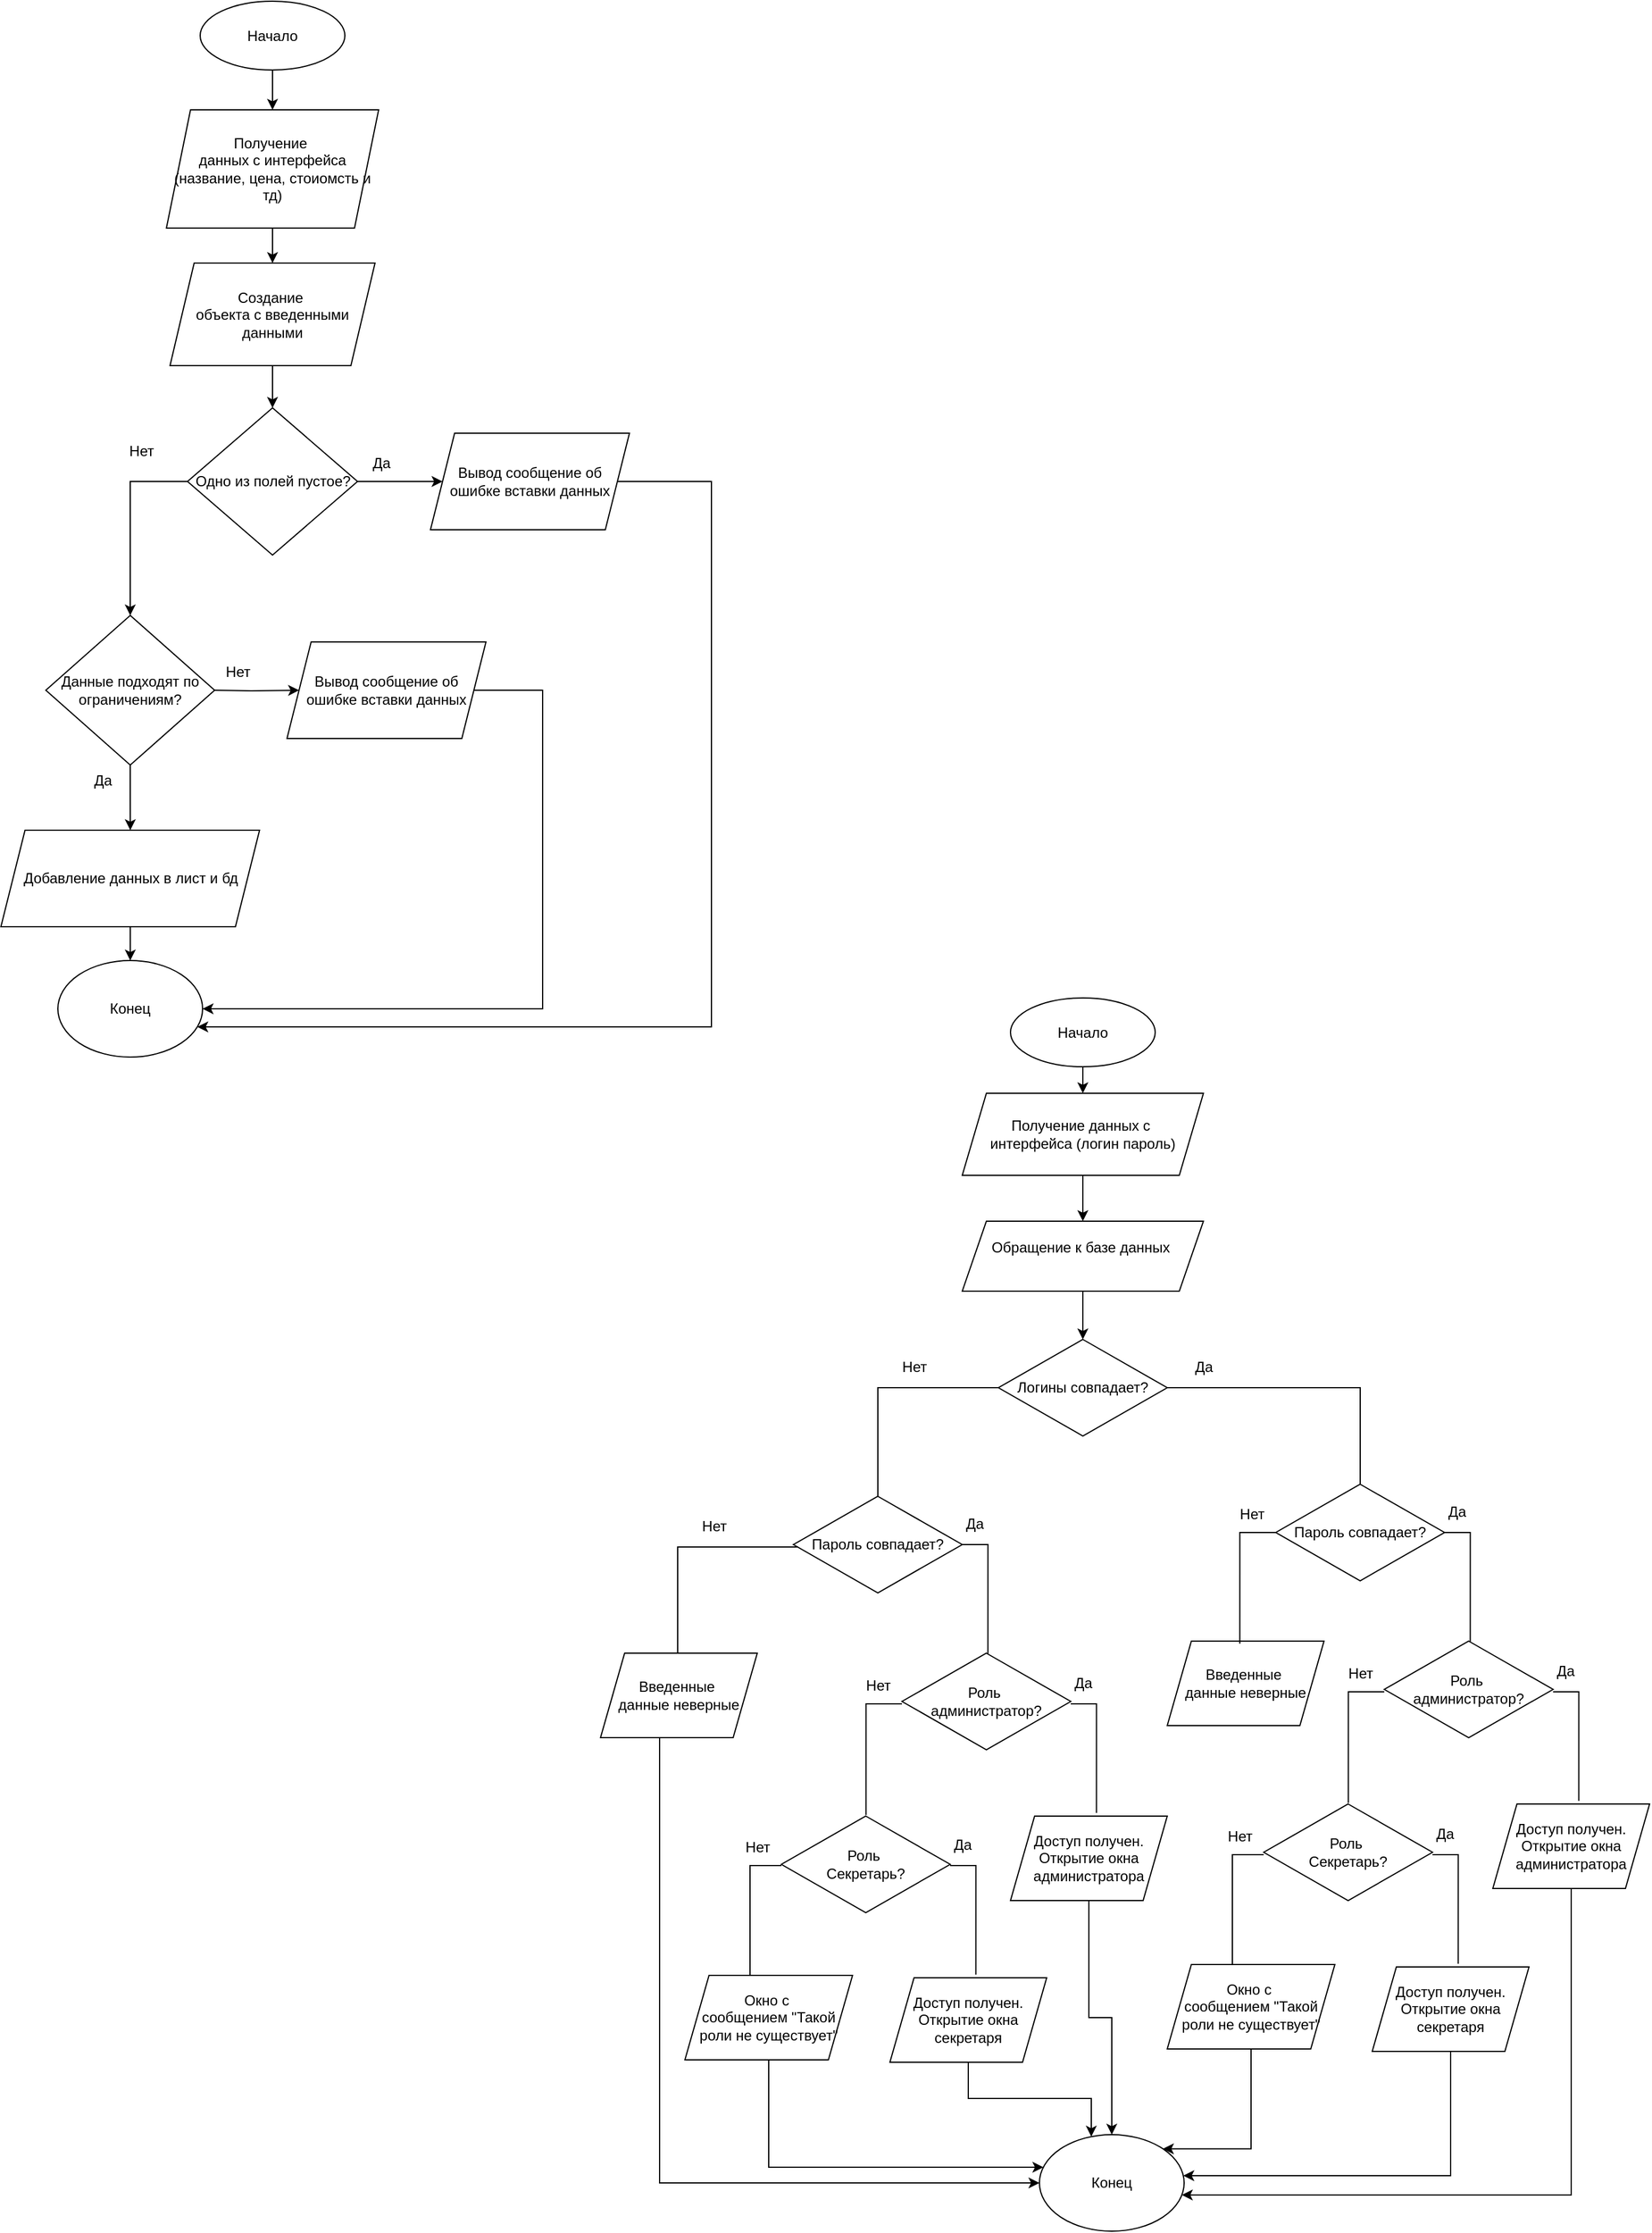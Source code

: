 <mxfile version="24.4.13" type="device">
  <diagram name="Страница — 1" id="YwvoDMw-LIlgML3wR_U1">
    <mxGraphModel dx="2573" dy="2118" grid="0" gridSize="10" guides="1" tooltips="1" connect="1" arrows="1" fold="1" page="1" pageScale="1" pageWidth="827" pageHeight="1169" math="0" shadow="0">
      <root>
        <mxCell id="0" />
        <mxCell id="1" parent="0" />
        <mxCell id="kM9KtF88fWuC9jqxqVmV-1" value="Начало" style="ellipse;whiteSpace=wrap;html=1;" vertex="1" parent="1">
          <mxGeometry x="130" y="-133" width="120" height="57" as="geometry" />
        </mxCell>
        <mxCell id="kM9KtF88fWuC9jqxqVmV-5" value="" style="edgeStyle=orthogonalEdgeStyle;rounded=0;orthogonalLoop=1;jettySize=auto;html=1;" edge="1" parent="1" source="kM9KtF88fWuC9jqxqVmV-2" target="kM9KtF88fWuC9jqxqVmV-4">
          <mxGeometry relative="1" as="geometry" />
        </mxCell>
        <mxCell id="kM9KtF88fWuC9jqxqVmV-2" value="Получение данных с&amp;nbsp;&lt;div&gt;интерфейса (логин пароль)&lt;/div&gt;" style="shape=parallelogram;perimeter=parallelogramPerimeter;whiteSpace=wrap;html=1;fixedSize=1;" vertex="1" parent="1">
          <mxGeometry x="90" y="-54" width="200" height="68" as="geometry" />
        </mxCell>
        <mxCell id="kM9KtF88fWuC9jqxqVmV-3" value="" style="endArrow=classic;html=1;rounded=0;entryX=0.5;entryY=0;entryDx=0;entryDy=0;exitX=0.5;exitY=1;exitDx=0;exitDy=0;" edge="1" parent="1" source="kM9KtF88fWuC9jqxqVmV-1" target="kM9KtF88fWuC9jqxqVmV-2">
          <mxGeometry width="50" height="50" relative="1" as="geometry">
            <mxPoint x="170" y="-190" as="sourcePoint" />
            <mxPoint x="220" y="-240" as="targetPoint" />
          </mxGeometry>
        </mxCell>
        <mxCell id="kM9KtF88fWuC9jqxqVmV-14" style="edgeStyle=orthogonalEdgeStyle;rounded=0;orthogonalLoop=1;jettySize=auto;html=1;entryX=0.5;entryY=0;entryDx=0;entryDy=0;" edge="1" parent="1" source="kM9KtF88fWuC9jqxqVmV-4" target="kM9KtF88fWuC9jqxqVmV-7">
          <mxGeometry relative="1" as="geometry" />
        </mxCell>
        <mxCell id="kM9KtF88fWuC9jqxqVmV-4" value="Обращение к базе данных&amp;nbsp;&lt;div&gt;&lt;br&gt;&lt;/div&gt;" style="shape=parallelogram;perimeter=parallelogramPerimeter;whiteSpace=wrap;html=1;fixedSize=1;" vertex="1" parent="1">
          <mxGeometry x="90" y="52" width="200" height="58" as="geometry" />
        </mxCell>
        <mxCell id="kM9KtF88fWuC9jqxqVmV-11" style="edgeStyle=orthogonalEdgeStyle;rounded=0;orthogonalLoop=1;jettySize=auto;html=1;endArrow=none;endFill=0;" edge="1" parent="1" source="kM9KtF88fWuC9jqxqVmV-7" target="kM9KtF88fWuC9jqxqVmV-8">
          <mxGeometry relative="1" as="geometry">
            <Array as="points">
              <mxPoint x="420" y="190" />
            </Array>
          </mxGeometry>
        </mxCell>
        <mxCell id="kM9KtF88fWuC9jqxqVmV-7" value="Логины совпадает?" style="rhombus;whiteSpace=wrap;html=1;" vertex="1" parent="1">
          <mxGeometry x="120" y="150" width="140" height="80" as="geometry" />
        </mxCell>
        <mxCell id="kM9KtF88fWuC9jqxqVmV-8" value="Пароль совпадает?" style="rhombus;whiteSpace=wrap;html=1;" vertex="1" parent="1">
          <mxGeometry x="350" y="270" width="140" height="80" as="geometry" />
        </mxCell>
        <mxCell id="kM9KtF88fWuC9jqxqVmV-10" style="edgeStyle=orthogonalEdgeStyle;rounded=0;orthogonalLoop=1;jettySize=auto;html=1;entryX=0;entryY=0.5;entryDx=0;entryDy=0;endArrow=none;endFill=0;" edge="1" parent="1" target="kM9KtF88fWuC9jqxqVmV-7">
          <mxGeometry relative="1" as="geometry">
            <mxPoint x="20" y="280" as="sourcePoint" />
            <Array as="points">
              <mxPoint x="20" y="190" />
            </Array>
          </mxGeometry>
        </mxCell>
        <mxCell id="kM9KtF88fWuC9jqxqVmV-12" value="Нет" style="text;html=1;align=center;verticalAlign=middle;resizable=0;points=[];autosize=1;strokeColor=none;fillColor=none;" vertex="1" parent="1">
          <mxGeometry x="30" y="158" width="40" height="30" as="geometry" />
        </mxCell>
        <mxCell id="kM9KtF88fWuC9jqxqVmV-13" value="Да" style="text;html=1;align=center;verticalAlign=middle;resizable=0;points=[];autosize=1;strokeColor=none;fillColor=none;" vertex="1" parent="1">
          <mxGeometry x="270" y="158" width="40" height="30" as="geometry" />
        </mxCell>
        <mxCell id="kM9KtF88fWuC9jqxqVmV-20" value="Нет" style="text;html=1;align=center;verticalAlign=middle;resizable=0;points=[];autosize=1;strokeColor=none;fillColor=none;" vertex="1" parent="1">
          <mxGeometry x="310" y="280" width="40" height="30" as="geometry" />
        </mxCell>
        <mxCell id="kM9KtF88fWuC9jqxqVmV-21" value="Введенные&amp;nbsp;&lt;div&gt;данные неверные&lt;/div&gt;" style="shape=parallelogram;perimeter=parallelogramPerimeter;whiteSpace=wrap;html=1;fixedSize=1;" vertex="1" parent="1">
          <mxGeometry x="260" y="400" width="130" height="70" as="geometry" />
        </mxCell>
        <mxCell id="kM9KtF88fWuC9jqxqVmV-27" value="Пароль совпадает?" style="rhombus;whiteSpace=wrap;html=1;" vertex="1" parent="1">
          <mxGeometry x="-50" y="280" width="140" height="80" as="geometry" />
        </mxCell>
        <mxCell id="kM9KtF88fWuC9jqxqVmV-28" style="edgeStyle=orthogonalEdgeStyle;rounded=0;orthogonalLoop=1;jettySize=auto;html=1;entryX=0;entryY=0.5;entryDx=0;entryDy=0;endArrow=none;endFill=0;" edge="1" parent="1">
          <mxGeometry relative="1" as="geometry">
            <mxPoint x="-146" y="412" as="sourcePoint" />
            <mxPoint x="-46" y="322" as="targetPoint" />
            <Array as="points">
              <mxPoint x="-146" y="322" />
            </Array>
          </mxGeometry>
        </mxCell>
        <mxCell id="kM9KtF88fWuC9jqxqVmV-29" value="Нет" style="text;html=1;align=center;verticalAlign=middle;resizable=0;points=[];autosize=1;strokeColor=none;fillColor=none;" vertex="1" parent="1">
          <mxGeometry x="-136" y="290" width="40" height="30" as="geometry" />
        </mxCell>
        <mxCell id="kM9KtF88fWuC9jqxqVmV-52" style="edgeStyle=orthogonalEdgeStyle;rounded=0;orthogonalLoop=1;jettySize=auto;html=1;entryX=0;entryY=0.5;entryDx=0;entryDy=0;" edge="1" parent="1" source="kM9KtF88fWuC9jqxqVmV-30" target="kM9KtF88fWuC9jqxqVmV-51">
          <mxGeometry relative="1" as="geometry">
            <Array as="points">
              <mxPoint x="-161" y="849" />
            </Array>
          </mxGeometry>
        </mxCell>
        <mxCell id="kM9KtF88fWuC9jqxqVmV-30" value="Введенные&amp;nbsp;&lt;div&gt;данные неверные&lt;/div&gt;" style="shape=parallelogram;perimeter=parallelogramPerimeter;whiteSpace=wrap;html=1;fixedSize=1;" vertex="1" parent="1">
          <mxGeometry x="-210" y="410" width="130" height="70" as="geometry" />
        </mxCell>
        <mxCell id="kM9KtF88fWuC9jqxqVmV-32" style="edgeStyle=orthogonalEdgeStyle;rounded=0;orthogonalLoop=1;jettySize=auto;html=1;entryX=0.856;entryY=0.006;entryDx=0;entryDy=0;entryPerimeter=0;endArrow=none;endFill=0;" edge="1" parent="1" source="kM9KtF88fWuC9jqxqVmV-27">
          <mxGeometry relative="1" as="geometry">
            <mxPoint x="111.28" y="410.42" as="targetPoint" />
            <Array as="points">
              <mxPoint x="111" y="320" />
            </Array>
          </mxGeometry>
        </mxCell>
        <mxCell id="kM9KtF88fWuC9jqxqVmV-33" value="Да" style="text;html=1;align=center;verticalAlign=middle;resizable=0;points=[];autosize=1;strokeColor=none;fillColor=none;" vertex="1" parent="1">
          <mxGeometry x="80" y="288" width="40" height="30" as="geometry" />
        </mxCell>
        <mxCell id="kM9KtF88fWuC9jqxqVmV-34" value="Роль&amp;nbsp;&lt;div&gt;администратор?&lt;/div&gt;" style="rhombus;whiteSpace=wrap;html=1;" vertex="1" parent="1">
          <mxGeometry x="40" y="410" width="140" height="80" as="geometry" />
        </mxCell>
        <mxCell id="kM9KtF88fWuC9jqxqVmV-35" style="edgeStyle=orthogonalEdgeStyle;rounded=0;orthogonalLoop=1;jettySize=auto;html=1;entryX=0.463;entryY=0.03;entryDx=0;entryDy=0;entryPerimeter=0;endArrow=none;endFill=0;" edge="1" parent="1" source="kM9KtF88fWuC9jqxqVmV-8" target="kM9KtF88fWuC9jqxqVmV-21">
          <mxGeometry relative="1" as="geometry">
            <Array as="points">
              <mxPoint x="320" y="310" />
            </Array>
          </mxGeometry>
        </mxCell>
        <mxCell id="kM9KtF88fWuC9jqxqVmV-36" style="edgeStyle=orthogonalEdgeStyle;rounded=0;orthogonalLoop=1;jettySize=auto;html=1;entryX=0.856;entryY=0.006;entryDx=0;entryDy=0;entryPerimeter=0;endArrow=none;endFill=0;" edge="1" parent="1">
          <mxGeometry relative="1" as="geometry">
            <mxPoint x="490" y="310" as="sourcePoint" />
            <mxPoint x="511.28" y="400.42" as="targetPoint" />
            <Array as="points">
              <mxPoint x="511" y="310" />
            </Array>
          </mxGeometry>
        </mxCell>
        <mxCell id="kM9KtF88fWuC9jqxqVmV-37" value="Да" style="text;html=1;align=center;verticalAlign=middle;resizable=0;points=[];autosize=1;strokeColor=none;fillColor=none;" vertex="1" parent="1">
          <mxGeometry x="480" y="278" width="40" height="30" as="geometry" />
        </mxCell>
        <mxCell id="kM9KtF88fWuC9jqxqVmV-38" value="Роль&amp;nbsp;&lt;div&gt;администратор?&lt;/div&gt;" style="rhombus;whiteSpace=wrap;html=1;" vertex="1" parent="1">
          <mxGeometry x="440" y="400" width="140" height="80" as="geometry" />
        </mxCell>
        <mxCell id="kM9KtF88fWuC9jqxqVmV-39" value="Нет" style="text;html=1;align=center;verticalAlign=middle;resizable=0;points=[];autosize=1;strokeColor=none;fillColor=none;" vertex="1" parent="1">
          <mxGeometry y="422" width="40" height="30" as="geometry" />
        </mxCell>
        <mxCell id="kM9KtF88fWuC9jqxqVmV-41" style="edgeStyle=orthogonalEdgeStyle;rounded=0;orthogonalLoop=1;jettySize=auto;html=1;entryX=0.463;entryY=0.03;entryDx=0;entryDy=0;entryPerimeter=0;endArrow=none;endFill=0;" edge="1" parent="1">
          <mxGeometry relative="1" as="geometry">
            <mxPoint x="40" y="452" as="sourcePoint" />
            <Array as="points">
              <mxPoint x="10" y="452" />
            </Array>
            <mxPoint x="10.19" y="544.1" as="targetPoint" />
          </mxGeometry>
        </mxCell>
        <mxCell id="kM9KtF88fWuC9jqxqVmV-42" style="edgeStyle=orthogonalEdgeStyle;rounded=0;orthogonalLoop=1;jettySize=auto;html=1;entryX=0.856;entryY=0.006;entryDx=0;entryDy=0;entryPerimeter=0;endArrow=none;endFill=0;" edge="1" parent="1">
          <mxGeometry relative="1" as="geometry">
            <mxPoint x="180" y="452" as="sourcePoint" />
            <mxPoint x="201.28" y="542.42" as="targetPoint" />
            <Array as="points">
              <mxPoint x="201" y="452" />
            </Array>
          </mxGeometry>
        </mxCell>
        <mxCell id="kM9KtF88fWuC9jqxqVmV-43" value="Да" style="text;html=1;align=center;verticalAlign=middle;resizable=0;points=[];autosize=1;strokeColor=none;fillColor=none;" vertex="1" parent="1">
          <mxGeometry x="170" y="420" width="40" height="30" as="geometry" />
        </mxCell>
        <mxCell id="kM9KtF88fWuC9jqxqVmV-44" value="Роль&amp;nbsp;&lt;div&gt;Секретарь?&lt;/div&gt;" style="rhombus;whiteSpace=wrap;html=1;" vertex="1" parent="1">
          <mxGeometry x="-60" y="545" width="140" height="80" as="geometry" />
        </mxCell>
        <mxCell id="kM9KtF88fWuC9jqxqVmV-51" value="Конец" style="ellipse;whiteSpace=wrap;html=1;" vertex="1" parent="1">
          <mxGeometry x="154" y="809" width="120" height="80" as="geometry" />
        </mxCell>
        <mxCell id="kM9KtF88fWuC9jqxqVmV-70" style="edgeStyle=orthogonalEdgeStyle;rounded=0;orthogonalLoop=1;jettySize=auto;html=1;entryX=0.5;entryY=0;entryDx=0;entryDy=0;" edge="1" parent="1" source="kM9KtF88fWuC9jqxqVmV-54" target="kM9KtF88fWuC9jqxqVmV-51">
          <mxGeometry relative="1" as="geometry" />
        </mxCell>
        <mxCell id="kM9KtF88fWuC9jqxqVmV-54" value="Доступ получен. Открытие окна администратора" style="shape=parallelogram;perimeter=parallelogramPerimeter;whiteSpace=wrap;html=1;fixedSize=1;" vertex="1" parent="1">
          <mxGeometry x="130" y="545" width="130" height="70" as="geometry" />
        </mxCell>
        <mxCell id="kM9KtF88fWuC9jqxqVmV-55" value="Нет" style="text;html=1;align=center;verticalAlign=middle;resizable=0;points=[];autosize=1;strokeColor=none;fillColor=none;" vertex="1" parent="1">
          <mxGeometry x="400" y="412" width="40" height="30" as="geometry" />
        </mxCell>
        <mxCell id="kM9KtF88fWuC9jqxqVmV-56" style="edgeStyle=orthogonalEdgeStyle;rounded=0;orthogonalLoop=1;jettySize=auto;html=1;entryX=0.463;entryY=0.03;entryDx=0;entryDy=0;entryPerimeter=0;endArrow=none;endFill=0;" edge="1" parent="1">
          <mxGeometry relative="1" as="geometry">
            <mxPoint x="440" y="442" as="sourcePoint" />
            <Array as="points">
              <mxPoint x="410" y="442" />
            </Array>
            <mxPoint x="410.19" y="534.1" as="targetPoint" />
          </mxGeometry>
        </mxCell>
        <mxCell id="kM9KtF88fWuC9jqxqVmV-57" style="edgeStyle=orthogonalEdgeStyle;rounded=0;orthogonalLoop=1;jettySize=auto;html=1;entryX=0.856;entryY=0.006;entryDx=0;entryDy=0;entryPerimeter=0;endArrow=none;endFill=0;" edge="1" parent="1">
          <mxGeometry relative="1" as="geometry">
            <mxPoint x="580" y="442" as="sourcePoint" />
            <mxPoint x="601.28" y="532.42" as="targetPoint" />
            <Array as="points">
              <mxPoint x="601" y="442" />
            </Array>
          </mxGeometry>
        </mxCell>
        <mxCell id="kM9KtF88fWuC9jqxqVmV-58" value="Да" style="text;html=1;align=center;verticalAlign=middle;resizable=0;points=[];autosize=1;strokeColor=none;fillColor=none;" vertex="1" parent="1">
          <mxGeometry x="570" y="410" width="40" height="30" as="geometry" />
        </mxCell>
        <mxCell id="kM9KtF88fWuC9jqxqVmV-59" value="Роль&amp;nbsp;&lt;div&gt;Секретарь?&lt;/div&gt;" style="rhombus;whiteSpace=wrap;html=1;" vertex="1" parent="1">
          <mxGeometry x="340" y="535" width="140" height="80" as="geometry" />
        </mxCell>
        <mxCell id="kM9KtF88fWuC9jqxqVmV-77" style="edgeStyle=orthogonalEdgeStyle;rounded=0;orthogonalLoop=1;jettySize=auto;html=1;" edge="1" parent="1" source="kM9KtF88fWuC9jqxqVmV-60" target="kM9KtF88fWuC9jqxqVmV-51">
          <mxGeometry relative="1" as="geometry">
            <Array as="points">
              <mxPoint x="595" y="859" />
            </Array>
          </mxGeometry>
        </mxCell>
        <mxCell id="kM9KtF88fWuC9jqxqVmV-60" value="Доступ получен. Открытие окна администратора" style="shape=parallelogram;perimeter=parallelogramPerimeter;whiteSpace=wrap;html=1;fixedSize=1;" vertex="1" parent="1">
          <mxGeometry x="530" y="535" width="130" height="70" as="geometry" />
        </mxCell>
        <mxCell id="kM9KtF88fWuC9jqxqVmV-61" value="Нет" style="text;html=1;align=center;verticalAlign=middle;resizable=0;points=[];autosize=1;strokeColor=none;fillColor=none;" vertex="1" parent="1">
          <mxGeometry x="-100" y="556" width="40" height="30" as="geometry" />
        </mxCell>
        <mxCell id="kM9KtF88fWuC9jqxqVmV-62" style="edgeStyle=orthogonalEdgeStyle;rounded=0;orthogonalLoop=1;jettySize=auto;html=1;entryX=0.463;entryY=0.03;entryDx=0;entryDy=0;entryPerimeter=0;endArrow=none;endFill=0;" edge="1" parent="1">
          <mxGeometry relative="1" as="geometry">
            <mxPoint x="-60" y="586" as="sourcePoint" />
            <Array as="points">
              <mxPoint x="-86" y="586" />
              <mxPoint x="-86" y="678" />
            </Array>
            <mxPoint x="-89.81" y="678.1" as="targetPoint" />
          </mxGeometry>
        </mxCell>
        <mxCell id="kM9KtF88fWuC9jqxqVmV-63" style="edgeStyle=orthogonalEdgeStyle;rounded=0;orthogonalLoop=1;jettySize=auto;html=1;entryX=0.856;entryY=0.006;entryDx=0;entryDy=0;entryPerimeter=0;endArrow=none;endFill=0;" edge="1" parent="1">
          <mxGeometry relative="1" as="geometry">
            <mxPoint x="80" y="586" as="sourcePoint" />
            <mxPoint x="101.28" y="676.42" as="targetPoint" />
            <Array as="points">
              <mxPoint x="101" y="586" />
            </Array>
          </mxGeometry>
        </mxCell>
        <mxCell id="kM9KtF88fWuC9jqxqVmV-64" value="Да" style="text;html=1;align=center;verticalAlign=middle;resizable=0;points=[];autosize=1;strokeColor=none;fillColor=none;" vertex="1" parent="1">
          <mxGeometry x="70" y="554" width="40" height="30" as="geometry" />
        </mxCell>
        <mxCell id="kM9KtF88fWuC9jqxqVmV-69" style="edgeStyle=orthogonalEdgeStyle;rounded=0;orthogonalLoop=1;jettySize=auto;html=1;" edge="1" parent="1" source="kM9KtF88fWuC9jqxqVmV-66" target="kM9KtF88fWuC9jqxqVmV-51">
          <mxGeometry relative="1" as="geometry">
            <Array as="points">
              <mxPoint x="95" y="779" />
              <mxPoint x="197" y="779" />
            </Array>
          </mxGeometry>
        </mxCell>
        <mxCell id="kM9KtF88fWuC9jqxqVmV-66" value="Доступ получен. Открытие окна секретаря" style="shape=parallelogram;perimeter=parallelogramPerimeter;whiteSpace=wrap;html=1;fixedSize=1;" vertex="1" parent="1">
          <mxGeometry x="30" y="679" width="130" height="70" as="geometry" />
        </mxCell>
        <mxCell id="kM9KtF88fWuC9jqxqVmV-68" style="edgeStyle=orthogonalEdgeStyle;rounded=0;orthogonalLoop=1;jettySize=auto;html=1;" edge="1" parent="1" source="kM9KtF88fWuC9jqxqVmV-67" target="kM9KtF88fWuC9jqxqVmV-51">
          <mxGeometry relative="1" as="geometry">
            <Array as="points">
              <mxPoint x="-71" y="836" />
            </Array>
          </mxGeometry>
        </mxCell>
        <mxCell id="kM9KtF88fWuC9jqxqVmV-67" value="Окно с&amp;nbsp;&lt;div&gt;сообщением &quot;Такой роли не существует&quot;&lt;/div&gt;" style="shape=parallelogram;perimeter=parallelogramPerimeter;whiteSpace=wrap;html=1;fixedSize=1;" vertex="1" parent="1">
          <mxGeometry x="-140" y="677" width="139" height="70" as="geometry" />
        </mxCell>
        <mxCell id="kM9KtF88fWuC9jqxqVmV-71" value="Нет" style="text;html=1;align=center;verticalAlign=middle;resizable=0;points=[];autosize=1;strokeColor=none;fillColor=none;" vertex="1" parent="1">
          <mxGeometry x="300" y="547" width="40" height="30" as="geometry" />
        </mxCell>
        <mxCell id="kM9KtF88fWuC9jqxqVmV-72" style="edgeStyle=orthogonalEdgeStyle;rounded=0;orthogonalLoop=1;jettySize=auto;html=1;entryX=0.463;entryY=0.03;entryDx=0;entryDy=0;entryPerimeter=0;endArrow=none;endFill=0;" edge="1" parent="1">
          <mxGeometry relative="1" as="geometry">
            <mxPoint x="340" y="577" as="sourcePoint" />
            <Array as="points">
              <mxPoint x="314" y="577" />
              <mxPoint x="314" y="669" />
            </Array>
            <mxPoint x="310.19" y="669.1" as="targetPoint" />
          </mxGeometry>
        </mxCell>
        <mxCell id="kM9KtF88fWuC9jqxqVmV-73" style="edgeStyle=orthogonalEdgeStyle;rounded=0;orthogonalLoop=1;jettySize=auto;html=1;entryX=0.856;entryY=0.006;entryDx=0;entryDy=0;entryPerimeter=0;endArrow=none;endFill=0;" edge="1" parent="1">
          <mxGeometry relative="1" as="geometry">
            <mxPoint x="480" y="577" as="sourcePoint" />
            <mxPoint x="501.28" y="667.42" as="targetPoint" />
            <Array as="points">
              <mxPoint x="501" y="577" />
            </Array>
          </mxGeometry>
        </mxCell>
        <mxCell id="kM9KtF88fWuC9jqxqVmV-74" value="Да" style="text;html=1;align=center;verticalAlign=middle;resizable=0;points=[];autosize=1;strokeColor=none;fillColor=none;" vertex="1" parent="1">
          <mxGeometry x="470" y="545" width="40" height="30" as="geometry" />
        </mxCell>
        <mxCell id="kM9KtF88fWuC9jqxqVmV-79" style="edgeStyle=orthogonalEdgeStyle;rounded=0;orthogonalLoop=1;jettySize=auto;html=1;" edge="1" parent="1" source="kM9KtF88fWuC9jqxqVmV-75" target="kM9KtF88fWuC9jqxqVmV-51">
          <mxGeometry relative="1" as="geometry">
            <Array as="points">
              <mxPoint x="495" y="843" />
            </Array>
          </mxGeometry>
        </mxCell>
        <mxCell id="kM9KtF88fWuC9jqxqVmV-75" value="Доступ получен. Открытие окна секретаря" style="shape=parallelogram;perimeter=parallelogramPerimeter;whiteSpace=wrap;html=1;fixedSize=1;" vertex="1" parent="1">
          <mxGeometry x="430" y="670" width="130" height="70" as="geometry" />
        </mxCell>
        <mxCell id="kM9KtF88fWuC9jqxqVmV-80" style="edgeStyle=orthogonalEdgeStyle;rounded=0;orthogonalLoop=1;jettySize=auto;html=1;entryX=1;entryY=0;entryDx=0;entryDy=0;" edge="1" parent="1" source="kM9KtF88fWuC9jqxqVmV-76" target="kM9KtF88fWuC9jqxqVmV-51">
          <mxGeometry relative="1" as="geometry">
            <Array as="points">
              <mxPoint x="330" y="821" />
            </Array>
          </mxGeometry>
        </mxCell>
        <mxCell id="kM9KtF88fWuC9jqxqVmV-76" value="Окно с&amp;nbsp;&lt;div&gt;сообщением &quot;Такой роли не существует&quot;&lt;/div&gt;" style="shape=parallelogram;perimeter=parallelogramPerimeter;whiteSpace=wrap;html=1;fixedSize=1;" vertex="1" parent="1">
          <mxGeometry x="260" y="668" width="139" height="70" as="geometry" />
        </mxCell>
        <mxCell id="kM9KtF88fWuC9jqxqVmV-83" style="edgeStyle=orthogonalEdgeStyle;rounded=0;orthogonalLoop=1;jettySize=auto;html=1;entryX=0.5;entryY=0;entryDx=0;entryDy=0;" edge="1" parent="1" source="kM9KtF88fWuC9jqxqVmV-81" target="kM9KtF88fWuC9jqxqVmV-82">
          <mxGeometry relative="1" as="geometry" />
        </mxCell>
        <mxCell id="kM9KtF88fWuC9jqxqVmV-81" value="Начало" style="ellipse;whiteSpace=wrap;html=1;" vertex="1" parent="1">
          <mxGeometry x="-542" y="-959" width="120" height="57" as="geometry" />
        </mxCell>
        <mxCell id="kM9KtF88fWuC9jqxqVmV-85" style="edgeStyle=orthogonalEdgeStyle;rounded=0;orthogonalLoop=1;jettySize=auto;html=1;" edge="1" parent="1" source="kM9KtF88fWuC9jqxqVmV-82" target="kM9KtF88fWuC9jqxqVmV-84">
          <mxGeometry relative="1" as="geometry" />
        </mxCell>
        <mxCell id="kM9KtF88fWuC9jqxqVmV-82" value="Получение&amp;nbsp;&lt;div&gt;данных с интерфейса (название, цена, стоиомсть и тд)&lt;/div&gt;" style="shape=parallelogram;perimeter=parallelogramPerimeter;whiteSpace=wrap;html=1;fixedSize=1;" vertex="1" parent="1">
          <mxGeometry x="-570" y="-869" width="176" height="98" as="geometry" />
        </mxCell>
        <mxCell id="kM9KtF88fWuC9jqxqVmV-87" style="edgeStyle=orthogonalEdgeStyle;rounded=0;orthogonalLoop=1;jettySize=auto;html=1;entryX=0.5;entryY=0;entryDx=0;entryDy=0;" edge="1" parent="1" source="kM9KtF88fWuC9jqxqVmV-84" target="kM9KtF88fWuC9jqxqVmV-86">
          <mxGeometry relative="1" as="geometry" />
        </mxCell>
        <mxCell id="kM9KtF88fWuC9jqxqVmV-84" value="Создание&amp;nbsp;&lt;div&gt;объекта с введенными данными&lt;/div&gt;" style="shape=parallelogram;perimeter=parallelogramPerimeter;whiteSpace=wrap;html=1;fixedSize=1;" vertex="1" parent="1">
          <mxGeometry x="-567" y="-742" width="170" height="85" as="geometry" />
        </mxCell>
        <mxCell id="kM9KtF88fWuC9jqxqVmV-89" style="edgeStyle=orthogonalEdgeStyle;rounded=0;orthogonalLoop=1;jettySize=auto;html=1;" edge="1" parent="1" source="kM9KtF88fWuC9jqxqVmV-86" target="kM9KtF88fWuC9jqxqVmV-88">
          <mxGeometry relative="1" as="geometry" />
        </mxCell>
        <mxCell id="kM9KtF88fWuC9jqxqVmV-93" style="edgeStyle=orthogonalEdgeStyle;rounded=0;orthogonalLoop=1;jettySize=auto;html=1;entryX=0.5;entryY=0;entryDx=0;entryDy=0;" edge="1" parent="1" source="kM9KtF88fWuC9jqxqVmV-86" target="kM9KtF88fWuC9jqxqVmV-92">
          <mxGeometry relative="1" as="geometry">
            <Array as="points">
              <mxPoint x="-600" y="-561" />
            </Array>
          </mxGeometry>
        </mxCell>
        <mxCell id="kM9KtF88fWuC9jqxqVmV-86" value="Одно из полей пустое?" style="rhombus;whiteSpace=wrap;html=1;" vertex="1" parent="1">
          <mxGeometry x="-552.5" y="-622" width="141" height="122" as="geometry" />
        </mxCell>
        <mxCell id="kM9KtF88fWuC9jqxqVmV-104" style="edgeStyle=orthogonalEdgeStyle;rounded=0;orthogonalLoop=1;jettySize=auto;html=1;" edge="1" parent="1" source="kM9KtF88fWuC9jqxqVmV-88" target="kM9KtF88fWuC9jqxqVmV-101">
          <mxGeometry relative="1" as="geometry">
            <Array as="points">
              <mxPoint x="-118" y="-561" />
              <mxPoint x="-118" y="-109" />
            </Array>
          </mxGeometry>
        </mxCell>
        <mxCell id="kM9KtF88fWuC9jqxqVmV-88" value="Вывод сообщение об ошибке вставки данных" style="shape=parallelogram;perimeter=parallelogramPerimeter;whiteSpace=wrap;html=1;fixedSize=1;" vertex="1" parent="1">
          <mxGeometry x="-351" y="-601" width="165" height="80" as="geometry" />
        </mxCell>
        <mxCell id="kM9KtF88fWuC9jqxqVmV-90" value="Да" style="text;html=1;align=center;verticalAlign=middle;resizable=0;points=[];autosize=1;strokeColor=none;fillColor=none;" vertex="1" parent="1">
          <mxGeometry x="-409" y="-589" width="33" height="26" as="geometry" />
        </mxCell>
        <mxCell id="kM9KtF88fWuC9jqxqVmV-99" style="edgeStyle=orthogonalEdgeStyle;rounded=0;orthogonalLoop=1;jettySize=auto;html=1;" edge="1" parent="1" source="kM9KtF88fWuC9jqxqVmV-92" target="kM9KtF88fWuC9jqxqVmV-98">
          <mxGeometry relative="1" as="geometry" />
        </mxCell>
        <mxCell id="kM9KtF88fWuC9jqxqVmV-92" value="Данные подходят по ограничениям?" style="rhombus;whiteSpace=wrap;html=1;" vertex="1" parent="1">
          <mxGeometry x="-670" y="-450" width="140" height="124" as="geometry" />
        </mxCell>
        <mxCell id="kM9KtF88fWuC9jqxqVmV-94" value="Нет" style="text;html=1;align=center;verticalAlign=middle;resizable=0;points=[];autosize=1;strokeColor=none;fillColor=none;" vertex="1" parent="1">
          <mxGeometry x="-610" y="-599" width="38" height="26" as="geometry" />
        </mxCell>
        <mxCell id="kM9KtF88fWuC9jqxqVmV-95" style="edgeStyle=orthogonalEdgeStyle;rounded=0;orthogonalLoop=1;jettySize=auto;html=1;" edge="1" parent="1" target="kM9KtF88fWuC9jqxqVmV-96">
          <mxGeometry relative="1" as="geometry">
            <mxPoint x="-530" y="-388" as="sourcePoint" />
          </mxGeometry>
        </mxCell>
        <mxCell id="kM9KtF88fWuC9jqxqVmV-103" style="edgeStyle=orthogonalEdgeStyle;rounded=0;orthogonalLoop=1;jettySize=auto;html=1;" edge="1" parent="1" source="kM9KtF88fWuC9jqxqVmV-96" target="kM9KtF88fWuC9jqxqVmV-101">
          <mxGeometry relative="1" as="geometry">
            <Array as="points">
              <mxPoint x="-258" y="-388" />
              <mxPoint x="-258" y="-124" />
            </Array>
          </mxGeometry>
        </mxCell>
        <mxCell id="kM9KtF88fWuC9jqxqVmV-96" value="Вывод сообщение об ошибке вставки данных" style="shape=parallelogram;perimeter=parallelogramPerimeter;whiteSpace=wrap;html=1;fixedSize=1;" vertex="1" parent="1">
          <mxGeometry x="-470" y="-428" width="165" height="80" as="geometry" />
        </mxCell>
        <mxCell id="kM9KtF88fWuC9jqxqVmV-97" value="Нет" style="text;html=1;align=center;verticalAlign=middle;resizable=0;points=[];autosize=1;strokeColor=none;fillColor=none;" vertex="1" parent="1">
          <mxGeometry x="-530" y="-416" width="38" height="26" as="geometry" />
        </mxCell>
        <mxCell id="kM9KtF88fWuC9jqxqVmV-102" value="" style="edgeStyle=orthogonalEdgeStyle;rounded=0;orthogonalLoop=1;jettySize=auto;html=1;" edge="1" parent="1" source="kM9KtF88fWuC9jqxqVmV-98" target="kM9KtF88fWuC9jqxqVmV-101">
          <mxGeometry relative="1" as="geometry" />
        </mxCell>
        <mxCell id="kM9KtF88fWuC9jqxqVmV-98" value="Добавление данных в лист и бд" style="shape=parallelogram;perimeter=parallelogramPerimeter;whiteSpace=wrap;html=1;fixedSize=1;" vertex="1" parent="1">
          <mxGeometry x="-707.25" y="-272" width="214.5" height="80" as="geometry" />
        </mxCell>
        <mxCell id="kM9KtF88fWuC9jqxqVmV-100" value="Да" style="text;html=1;align=center;verticalAlign=middle;resizable=0;points=[];autosize=1;strokeColor=none;fillColor=none;" vertex="1" parent="1">
          <mxGeometry x="-640" y="-326" width="33" height="26" as="geometry" />
        </mxCell>
        <mxCell id="kM9KtF88fWuC9jqxqVmV-101" value="Конец" style="ellipse;whiteSpace=wrap;html=1;" vertex="1" parent="1">
          <mxGeometry x="-660" y="-164" width="120" height="80" as="geometry" />
        </mxCell>
      </root>
    </mxGraphModel>
  </diagram>
</mxfile>

